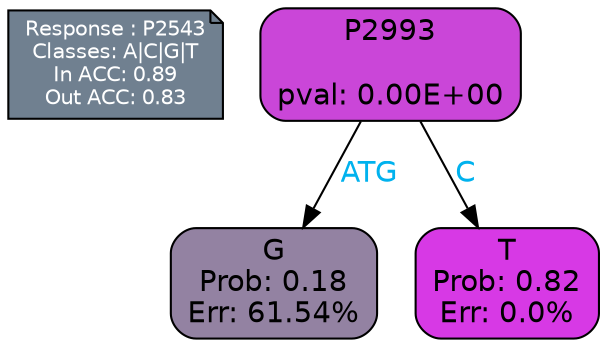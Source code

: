 digraph Tree {
node [shape=box, style="filled, rounded", color="black", fontname=helvetica] ;
graph [ranksep=equally, splines=polylines, bgcolor=transparent, dpi=600] ;
edge [fontname=helvetica] ;
LEGEND [label="Response : P2543
Classes: A|C|G|T
In ACC: 0.89
Out ACC: 0.83
",shape=note,align=left,style=filled,fillcolor="slategray",fontcolor="white",fontsize=10];1 [label="P2993

pval: 0.00E+00", fillcolor="#ca46d8"] ;
2 [label="G
Prob: 0.18
Err: 61.54%", fillcolor="#9382a2"] ;
3 [label="T
Prob: 0.82
Err: 0.0%", fillcolor="#d739e5"] ;
1 -> 2 [label="ATG",fontcolor=deepskyblue2] ;
1 -> 3 [label="C",fontcolor=deepskyblue2] ;
{rank = same; 2;3;}{rank = same; LEGEND;1;}}